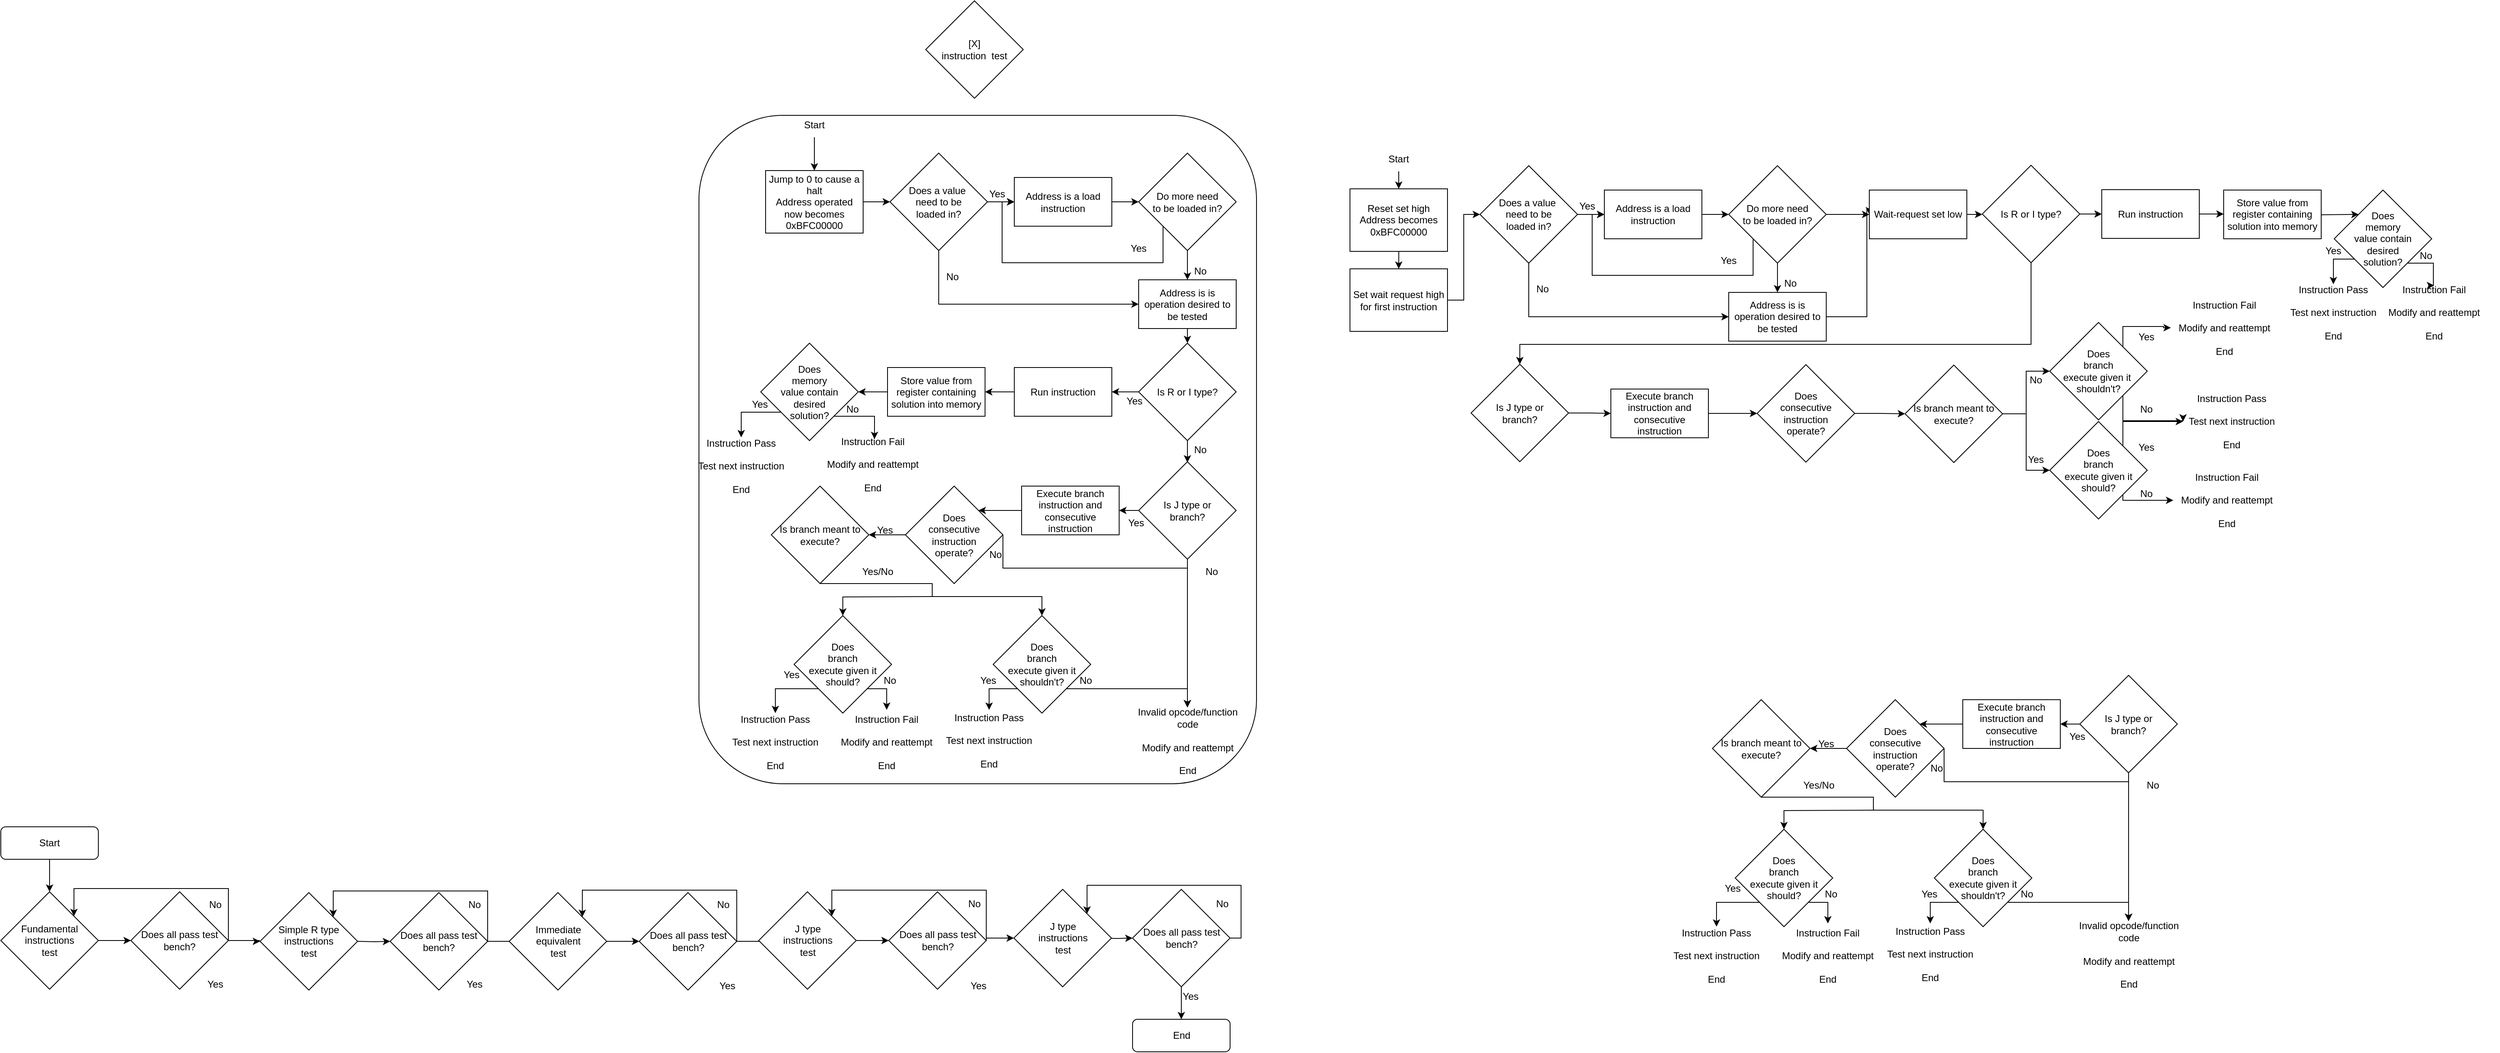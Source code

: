 <mxfile version="15.9.6" type="device"><diagram id="kOr-rTaWabjyM78KSqsG" name="Page-1"><mxGraphModel dx="2956" dy="1360" grid="0" gridSize="10" guides="1" tooltips="1" connect="1" arrows="1" fold="1" page="0" pageScale="1" pageWidth="827" pageHeight="1169" math="0" shadow="0"><root><mxCell id="0"/><mxCell id="1" parent="0"/><mxCell id="dvGbIvnByZWig1gwzHIh-13" style="edgeStyle=orthogonalEdgeStyle;rounded=0;orthogonalLoop=1;jettySize=auto;html=1;exitX=0.5;exitY=1;exitDx=0;exitDy=0;entryX=0.5;entryY=0;entryDx=0;entryDy=0;" parent="1" source="dvGbIvnByZWig1gwzHIh-1" target="dvGbIvnByZWig1gwzHIh-2" edge="1"><mxGeometry relative="1" as="geometry"/></mxCell><mxCell id="dvGbIvnByZWig1gwzHIh-1" value="Start" style="rounded=1;whiteSpace=wrap;html=1;" parent="1" vertex="1"><mxGeometry x="-403" y="1026" width="120" height="40" as="geometry"/></mxCell><mxCell id="dvGbIvnByZWig1gwzHIh-24" style="edgeStyle=orthogonalEdgeStyle;rounded=0;orthogonalLoop=1;jettySize=auto;html=1;exitX=1;exitY=0.5;exitDx=0;exitDy=0;entryX=0;entryY=0.5;entryDx=0;entryDy=0;" parent="1" source="dvGbIvnByZWig1gwzHIh-2" target="dvGbIvnByZWig1gwzHIh-23" edge="1"><mxGeometry relative="1" as="geometry"/></mxCell><mxCell id="dvGbIvnByZWig1gwzHIh-2" value="Fundamental instructions&lt;br&gt;test" style="rhombus;whiteSpace=wrap;html=1;" parent="1" vertex="1"><mxGeometry x="-403" y="1106" width="120" height="120" as="geometry"/></mxCell><mxCell id="dvGbIvnByZWig1gwzHIh-4" value="Simple R type instructions&lt;br&gt;test" style="rhombus;whiteSpace=wrap;html=1;" parent="1" vertex="1"><mxGeometry x="-84" y="1107" width="120" height="120" as="geometry"/></mxCell><mxCell id="dvGbIvnByZWig1gwzHIh-15" value="End" style="rounded=1;whiteSpace=wrap;html=1;" parent="1" vertex="1"><mxGeometry x="989.5" y="1263" width="120" height="40" as="geometry"/></mxCell><mxCell id="dvGbIvnByZWig1gwzHIh-17" style="edgeStyle=orthogonalEdgeStyle;rounded=0;orthogonalLoop=1;jettySize=auto;html=1;exitX=1;exitY=0.5;exitDx=0;exitDy=0;entryX=0;entryY=0.5;entryDx=0;entryDy=0;" parent="1" target="dvGbIvnByZWig1gwzHIh-19" edge="1"><mxGeometry relative="1" as="geometry"><mxPoint x="36" y="1167" as="sourcePoint"/></mxGeometry></mxCell><mxCell id="dvGbIvnByZWig1gwzHIh-18" style="edgeStyle=orthogonalEdgeStyle;rounded=0;orthogonalLoop=1;jettySize=auto;html=1;exitX=1;exitY=0.5;exitDx=0;exitDy=0;entryX=0;entryY=0.5;entryDx=0;entryDy=0;" parent="1" source="dvGbIvnByZWig1gwzHIh-19" target="dvGbIvnByZWig1gwzHIh-21" edge="1"><mxGeometry relative="1" as="geometry"><Array as="points"><mxPoint x="229" y="1167"/><mxPoint x="229" y="1167"/></Array></mxGeometry></mxCell><mxCell id="dvGbIvnByZWig1gwzHIh-37" style="edgeStyle=orthogonalEdgeStyle;rounded=0;orthogonalLoop=1;jettySize=auto;html=1;exitX=1;exitY=0.5;exitDx=0;exitDy=0;entryX=1;entryY=0;entryDx=0;entryDy=0;" parent="1" source="dvGbIvnByZWig1gwzHIh-19" target="dvGbIvnByZWig1gwzHIh-4" edge="1"><mxGeometry relative="1" as="geometry"><Array as="points"><mxPoint x="196" y="1105"/><mxPoint x="6" y="1105"/></Array></mxGeometry></mxCell><mxCell id="dvGbIvnByZWig1gwzHIh-19" value="Does all pass test bench?" style="rhombus;whiteSpace=wrap;html=1;" parent="1" vertex="1"><mxGeometry x="76" y="1107" width="120" height="120" as="geometry"/></mxCell><mxCell id="dvGbIvnByZWig1gwzHIh-20" style="edgeStyle=orthogonalEdgeStyle;rounded=0;orthogonalLoop=1;jettySize=auto;html=1;exitX=1;exitY=0.5;exitDx=0;exitDy=0;entryX=0;entryY=0.5;entryDx=0;entryDy=0;" parent="1" source="dvGbIvnByZWig1gwzHIh-21" target="dvGbIvnByZWig1gwzHIh-22" edge="1"><mxGeometry relative="1" as="geometry"/></mxCell><mxCell id="dvGbIvnByZWig1gwzHIh-21" value="Immediate&lt;br&gt;equivalent&lt;br&gt;test" style="rhombus;whiteSpace=wrap;html=1;" parent="1" vertex="1"><mxGeometry x="222.5" y="1107" width="120" height="120" as="geometry"/></mxCell><mxCell id="dvGbIvnByZWig1gwzHIh-39" style="edgeStyle=orthogonalEdgeStyle;rounded=0;orthogonalLoop=1;jettySize=auto;html=1;exitX=1;exitY=0.5;exitDx=0;exitDy=0;entryX=1;entryY=0;entryDx=0;entryDy=0;" parent="1" source="dvGbIvnByZWig1gwzHIh-22" target="dvGbIvnByZWig1gwzHIh-21" edge="1"><mxGeometry relative="1" as="geometry"><Array as="points"><mxPoint x="503" y="1104"/><mxPoint x="313" y="1104"/></Array></mxGeometry></mxCell><mxCell id="dvGbIvnByZWig1gwzHIh-42" style="edgeStyle=orthogonalEdgeStyle;rounded=0;orthogonalLoop=1;jettySize=auto;html=1;exitX=1;exitY=0.5;exitDx=0;exitDy=0;entryX=0;entryY=0.5;entryDx=0;entryDy=0;" parent="1" source="dvGbIvnByZWig1gwzHIh-22" target="dvGbIvnByZWig1gwzHIh-27" edge="1"><mxGeometry relative="1" as="geometry"><Array as="points"><mxPoint x="609.5" y="1167"/></Array></mxGeometry></mxCell><mxCell id="dvGbIvnByZWig1gwzHIh-22" value="Does all pass test bench?" style="rhombus;whiteSpace=wrap;html=1;" parent="1" vertex="1"><mxGeometry x="382.5" y="1107" width="120" height="120" as="geometry"/></mxCell><mxCell id="dvGbIvnByZWig1gwzHIh-35" style="edgeStyle=orthogonalEdgeStyle;rounded=0;orthogonalLoop=1;jettySize=auto;html=1;exitX=1;exitY=0.5;exitDx=0;exitDy=0;entryX=1;entryY=0;entryDx=0;entryDy=0;" parent="1" source="dvGbIvnByZWig1gwzHIh-23" target="dvGbIvnByZWig1gwzHIh-2" edge="1"><mxGeometry relative="1" as="geometry"><Array as="points"><mxPoint x="-123" y="1102"/><mxPoint x="-313" y="1102"/></Array></mxGeometry></mxCell><mxCell id="dvGbIvnByZWig1gwzHIh-36" style="edgeStyle=orthogonalEdgeStyle;rounded=0;orthogonalLoop=1;jettySize=auto;html=1;exitX=1;exitY=0.5;exitDx=0;exitDy=0;entryX=0;entryY=0.5;entryDx=0;entryDy=0;" parent="1" source="dvGbIvnByZWig1gwzHIh-23" target="dvGbIvnByZWig1gwzHIh-4" edge="1"><mxGeometry relative="1" as="geometry"><Array as="points"><mxPoint x="-85" y="1166"/></Array></mxGeometry></mxCell><mxCell id="dvGbIvnByZWig1gwzHIh-23" value="Does all pass test bench?" style="rhombus;whiteSpace=wrap;html=1;" parent="1" vertex="1"><mxGeometry x="-243" y="1106" width="120" height="120" as="geometry"/></mxCell><mxCell id="dvGbIvnByZWig1gwzHIh-31" style="edgeStyle=orthogonalEdgeStyle;rounded=0;orthogonalLoop=1;jettySize=auto;html=1;exitX=1;exitY=0.5;exitDx=0;exitDy=0;entryX=0;entryY=0.5;entryDx=0;entryDy=0;" parent="1" source="dvGbIvnByZWig1gwzHIh-27" target="dvGbIvnByZWig1gwzHIh-29" edge="1"><mxGeometry relative="1" as="geometry"/></mxCell><mxCell id="dvGbIvnByZWig1gwzHIh-27" value="J type &lt;br&gt;instructions&lt;br&gt;test" style="rhombus;whiteSpace=wrap;html=1;" parent="1" vertex="1"><mxGeometry x="529.5" y="1106" width="120" height="120" as="geometry"/></mxCell><mxCell id="dvGbIvnByZWig1gwzHIh-32" style="edgeStyle=orthogonalEdgeStyle;rounded=0;orthogonalLoop=1;jettySize=auto;html=1;exitX=1;exitY=0.5;exitDx=0;exitDy=0;entryX=0;entryY=0.5;entryDx=0;entryDy=0;" parent="1" target="dvGbIvnByZWig1gwzHIh-30" edge="1"><mxGeometry relative="1" as="geometry"><mxPoint x="949.5" y="1163" as="sourcePoint"/></mxGeometry></mxCell><mxCell id="dvGbIvnByZWig1gwzHIh-28" value="J type &lt;br&gt;instructions&lt;br&gt;test" style="rhombus;whiteSpace=wrap;html=1;" parent="1" vertex="1"><mxGeometry x="843.5" y="1103" width="120" height="120" as="geometry"/></mxCell><mxCell id="dvGbIvnByZWig1gwzHIh-40" style="edgeStyle=orthogonalEdgeStyle;rounded=0;orthogonalLoop=1;jettySize=auto;html=1;exitX=1;exitY=0.5;exitDx=0;exitDy=0;entryX=1;entryY=0;entryDx=0;entryDy=0;" parent="1" source="dvGbIvnByZWig1gwzHIh-29" target="dvGbIvnByZWig1gwzHIh-27" edge="1"><mxGeometry relative="1" as="geometry"><Array as="points"><mxPoint x="809" y="1104"/><mxPoint x="619" y="1104"/></Array></mxGeometry></mxCell><mxCell id="dvGbIvnByZWig1gwzHIh-41" style="edgeStyle=orthogonalEdgeStyle;rounded=0;orthogonalLoop=1;jettySize=auto;html=1;exitX=1;exitY=0.5;exitDx=0;exitDy=0;entryX=0;entryY=0.5;entryDx=0;entryDy=0;" parent="1" source="dvGbIvnByZWig1gwzHIh-29" target="dvGbIvnByZWig1gwzHIh-28" edge="1"><mxGeometry relative="1" as="geometry"><Array as="points"><mxPoint x="809.5" y="1163"/></Array></mxGeometry></mxCell><mxCell id="dvGbIvnByZWig1gwzHIh-29" value="Does all pass test bench?" style="rhombus;whiteSpace=wrap;html=1;" parent="1" vertex="1"><mxGeometry x="689.5" y="1106" width="120" height="120" as="geometry"/></mxCell><mxCell id="dvGbIvnByZWig1gwzHIh-43" style="edgeStyle=orthogonalEdgeStyle;rounded=0;orthogonalLoop=1;jettySize=auto;html=1;exitX=0.5;exitY=1;exitDx=0;exitDy=0;entryX=0.5;entryY=0;entryDx=0;entryDy=0;" parent="1" source="dvGbIvnByZWig1gwzHIh-30" target="dvGbIvnByZWig1gwzHIh-15" edge="1"><mxGeometry relative="1" as="geometry"/></mxCell><mxCell id="dvGbIvnByZWig1gwzHIh-44" style="edgeStyle=orthogonalEdgeStyle;rounded=0;orthogonalLoop=1;jettySize=auto;html=1;exitX=1;exitY=0.5;exitDx=0;exitDy=0;entryX=1;entryY=0;entryDx=0;entryDy=0;" parent="1" source="dvGbIvnByZWig1gwzHIh-30" target="dvGbIvnByZWig1gwzHIh-28" edge="1"><mxGeometry relative="1" as="geometry"><Array as="points"><mxPoint x="1123" y="1163"/><mxPoint x="1123" y="1098"/><mxPoint x="933" y="1098"/></Array></mxGeometry></mxCell><mxCell id="dvGbIvnByZWig1gwzHIh-30" value="Does all pass test bench?" style="rhombus;whiteSpace=wrap;html=1;" parent="1" vertex="1"><mxGeometry x="989.5" y="1103" width="120" height="120" as="geometry"/></mxCell><mxCell id="pRKVX0xKhQScSEm0LFNY-3" value="Yes" style="text;html=1;strokeColor=none;fillColor=none;align=center;verticalAlign=middle;whiteSpace=wrap;rounded=0;" parent="1" vertex="1"><mxGeometry x="-169" y="1205" width="60" height="30" as="geometry"/></mxCell><mxCell id="pRKVX0xKhQScSEm0LFNY-4" value="Yes" style="text;html=1;strokeColor=none;fillColor=none;align=center;verticalAlign=middle;whiteSpace=wrap;rounded=0;" parent="1" vertex="1"><mxGeometry x="150" y="1205" width="60" height="30" as="geometry"/></mxCell><mxCell id="pRKVX0xKhQScSEm0LFNY-5" value="Yes" style="text;html=1;strokeColor=none;fillColor=none;align=center;verticalAlign=middle;whiteSpace=wrap;rounded=0;" parent="1" vertex="1"><mxGeometry x="460.5" y="1207" width="60" height="30" as="geometry"/></mxCell><mxCell id="pRKVX0xKhQScSEm0LFNY-6" value="Yes" style="text;html=1;strokeColor=none;fillColor=none;align=center;verticalAlign=middle;whiteSpace=wrap;rounded=0;" parent="1" vertex="1"><mxGeometry x="769.5" y="1207" width="60" height="30" as="geometry"/></mxCell><mxCell id="pRKVX0xKhQScSEm0LFNY-7" value="Yes" style="text;html=1;strokeColor=none;fillColor=none;align=center;verticalAlign=middle;whiteSpace=wrap;rounded=0;" parent="1" vertex="1"><mxGeometry x="1030.5" y="1220" width="60" height="30" as="geometry"/></mxCell><mxCell id="pRKVX0xKhQScSEm0LFNY-8" value="No" style="text;html=1;strokeColor=none;fillColor=none;align=center;verticalAlign=middle;whiteSpace=wrap;rounded=0;" parent="1" vertex="1"><mxGeometry x="-169" y="1107" width="60" height="30" as="geometry"/></mxCell><mxCell id="pRKVX0xKhQScSEm0LFNY-9" value="No" style="text;html=1;strokeColor=none;fillColor=none;align=center;verticalAlign=middle;whiteSpace=wrap;rounded=0;" parent="1" vertex="1"><mxGeometry x="150" y="1107" width="60" height="30" as="geometry"/></mxCell><mxCell id="pRKVX0xKhQScSEm0LFNY-10" value="No" style="text;html=1;strokeColor=none;fillColor=none;align=center;verticalAlign=middle;whiteSpace=wrap;rounded=0;" parent="1" vertex="1"><mxGeometry x="1070" y="1106" width="60" height="30" as="geometry"/></mxCell><mxCell id="pRKVX0xKhQScSEm0LFNY-11" value="No" style="text;html=1;strokeColor=none;fillColor=none;align=center;verticalAlign=middle;whiteSpace=wrap;rounded=0;" parent="1" vertex="1"><mxGeometry x="765" y="1106" width="60" height="30" as="geometry"/></mxCell><mxCell id="pRKVX0xKhQScSEm0LFNY-12" value="No" style="text;html=1;strokeColor=none;fillColor=none;align=center;verticalAlign=middle;whiteSpace=wrap;rounded=0;" parent="1" vertex="1"><mxGeometry x="456" y="1107" width="60" height="30" as="geometry"/></mxCell><mxCell id="pRKVX0xKhQScSEm0LFNY-14" value="[X]&lt;br&gt;instruction&amp;nbsp;&amp;nbsp;test" style="rhombus;whiteSpace=wrap;html=1;" parent="1" vertex="1"><mxGeometry x="735" y="9" width="120" height="120" as="geometry"/></mxCell><mxCell id="pRKVX0xKhQScSEm0LFNY-15" value="" style="rounded=1;whiteSpace=wrap;html=1;" parent="1" vertex="1"><mxGeometry x="456" y="150" width="686" height="823" as="geometry"/></mxCell><mxCell id="pRKVX0xKhQScSEm0LFNY-29" style="edgeStyle=orthogonalEdgeStyle;rounded=0;orthogonalLoop=1;jettySize=auto;html=1;exitX=0.5;exitY=1;exitDx=0;exitDy=0;entryX=0.5;entryY=0;entryDx=0;entryDy=0;" parent="1" source="pRKVX0xKhQScSEm0LFNY-17" target="pRKVX0xKhQScSEm0LFNY-23" edge="1"><mxGeometry relative="1" as="geometry"/></mxCell><mxCell id="pRKVX0xKhQScSEm0LFNY-35" style="edgeStyle=orthogonalEdgeStyle;rounded=0;orthogonalLoop=1;jettySize=auto;html=1;exitX=0;exitY=1;exitDx=0;exitDy=0;entryX=0;entryY=0.5;entryDx=0;entryDy=0;" parent="1" source="pRKVX0xKhQScSEm0LFNY-17" target="pRKVX0xKhQScSEm0LFNY-19" edge="1"><mxGeometry relative="1" as="geometry"><Array as="points"><mxPoint x="1027" y="331.5"/><mxPoint x="829" y="331.5"/><mxPoint x="829" y="256.5"/></Array></mxGeometry></mxCell><mxCell id="pRKVX0xKhQScSEm0LFNY-17" value="Do more need &lt;br&gt;to be loaded in?" style="rhombus;whiteSpace=wrap;html=1;" parent="1" vertex="1"><mxGeometry x="997" y="196.5" width="120" height="120" as="geometry"/></mxCell><mxCell id="pRKVX0xKhQScSEm0LFNY-31" style="edgeStyle=orthogonalEdgeStyle;rounded=0;orthogonalLoop=1;jettySize=auto;html=1;entryX=0;entryY=0.5;entryDx=0;entryDy=0;" parent="1" source="pRKVX0xKhQScSEm0LFNY-18" target="pRKVX0xKhQScSEm0LFNY-19" edge="1"><mxGeometry relative="1" as="geometry"/></mxCell><mxCell id="pRKVX0xKhQScSEm0LFNY-34" style="edgeStyle=orthogonalEdgeStyle;rounded=0;orthogonalLoop=1;jettySize=auto;html=1;exitX=0.5;exitY=1;exitDx=0;exitDy=0;entryX=0;entryY=0.5;entryDx=0;entryDy=0;" parent="1" source="pRKVX0xKhQScSEm0LFNY-18" target="pRKVX0xKhQScSEm0LFNY-23" edge="1"><mxGeometry relative="1" as="geometry"/></mxCell><mxCell id="pRKVX0xKhQScSEm0LFNY-18" value="Does a value&amp;nbsp;&lt;br&gt;need to be &lt;br&gt;loaded in?" style="rhombus;whiteSpace=wrap;html=1;" parent="1" vertex="1"><mxGeometry x="691" y="196.5" width="120" height="120" as="geometry"/></mxCell><mxCell id="pRKVX0xKhQScSEm0LFNY-32" style="edgeStyle=orthogonalEdgeStyle;rounded=0;orthogonalLoop=1;jettySize=auto;html=1;exitX=1;exitY=0.5;exitDx=0;exitDy=0;entryX=0;entryY=0.5;entryDx=0;entryDy=0;" parent="1" source="pRKVX0xKhQScSEm0LFNY-19" target="pRKVX0xKhQScSEm0LFNY-17" edge="1"><mxGeometry relative="1" as="geometry"/></mxCell><mxCell id="pRKVX0xKhQScSEm0LFNY-19" value="Address is a load instruction" style="rounded=0;whiteSpace=wrap;html=1;" parent="1" vertex="1"><mxGeometry x="844" y="226.5" width="120" height="60" as="geometry"/></mxCell><mxCell id="pRKVX0xKhQScSEm0LFNY-26" style="edgeStyle=orthogonalEdgeStyle;rounded=0;orthogonalLoop=1;jettySize=auto;html=1;entryX=0.5;entryY=0;entryDx=0;entryDy=0;" parent="1" source="pRKVX0xKhQScSEm0LFNY-22" edge="1"><mxGeometry relative="1" as="geometry"><mxPoint x="1057" y="577.5" as="targetPoint"/></mxGeometry></mxCell><mxCell id="pRKVX0xKhQScSEm0LFNY-67" style="edgeStyle=orthogonalEdgeStyle;rounded=0;orthogonalLoop=1;jettySize=auto;html=1;exitX=0;exitY=0.5;exitDx=0;exitDy=0;entryX=1;entryY=0.5;entryDx=0;entryDy=0;" parent="1" source="pRKVX0xKhQScSEm0LFNY-22" target="pRKVX0xKhQScSEm0LFNY-66" edge="1"><mxGeometry relative="1" as="geometry"/></mxCell><mxCell id="pRKVX0xKhQScSEm0LFNY-22" value="Is R or I type?" style="rhombus;whiteSpace=wrap;html=1;" parent="1" vertex="1"><mxGeometry x="997" y="430.5" width="120" height="120" as="geometry"/></mxCell><mxCell id="pRKVX0xKhQScSEm0LFNY-28" style="edgeStyle=orthogonalEdgeStyle;rounded=0;orthogonalLoop=1;jettySize=auto;html=1;exitX=0.5;exitY=1;exitDx=0;exitDy=0;entryX=0.5;entryY=0;entryDx=0;entryDy=0;" parent="1" source="pRKVX0xKhQScSEm0LFNY-23" target="pRKVX0xKhQScSEm0LFNY-22" edge="1"><mxGeometry relative="1" as="geometry"/></mxCell><mxCell id="pRKVX0xKhQScSEm0LFNY-23" value="Address is is operation desired to be tested" style="rounded=0;whiteSpace=wrap;html=1;" parent="1" vertex="1"><mxGeometry x="997" y="352.5" width="120" height="60" as="geometry"/></mxCell><mxCell id="pRKVX0xKhQScSEm0LFNY-40" style="edgeStyle=orthogonalEdgeStyle;rounded=0;orthogonalLoop=1;jettySize=auto;html=1;entryX=0.5;entryY=0;entryDx=0;entryDy=0;" parent="1" source="pRKVX0xKhQScSEm0LFNY-25" target="pRKVX0xKhQScSEm0LFNY-39" edge="1"><mxGeometry relative="1" as="geometry"/></mxCell><mxCell id="pRKVX0xKhQScSEm0LFNY-49" style="edgeStyle=orthogonalEdgeStyle;rounded=0;orthogonalLoop=1;jettySize=auto;html=1;exitX=0;exitY=0.5;exitDx=0;exitDy=0;entryX=1;entryY=0.5;entryDx=0;entryDy=0;" parent="1" source="pRKVX0xKhQScSEm0LFNY-25" target="pRKVX0xKhQScSEm0LFNY-46" edge="1"><mxGeometry relative="1" as="geometry"/></mxCell><mxCell id="pRKVX0xKhQScSEm0LFNY-25" value="Is J type or &lt;br&gt;branch?" style="rhombus;whiteSpace=wrap;html=1;" parent="1" vertex="1"><mxGeometry x="997" y="576.5" width="120" height="120" as="geometry"/></mxCell><mxCell id="pRKVX0xKhQScSEm0LFNY-52" style="edgeStyle=orthogonalEdgeStyle;rounded=0;orthogonalLoop=1;jettySize=auto;html=1;entryX=0.5;entryY=0;entryDx=0;entryDy=0;" parent="1" target="pRKVX0xKhQScSEm0LFNY-48" edge="1"><mxGeometry relative="1" as="geometry"><mxPoint x="743" y="742.5" as="sourcePoint"/></mxGeometry></mxCell><mxCell id="pRKVX0xKhQScSEm0LFNY-56" style="edgeStyle=orthogonalEdgeStyle;rounded=0;orthogonalLoop=1;jettySize=auto;html=1;exitX=0.5;exitY=1;exitDx=0;exitDy=0;" parent="1" source="pRKVX0xKhQScSEm0LFNY-37" target="pRKVX0xKhQScSEm0LFNY-55" edge="1"><mxGeometry relative="1" as="geometry"><mxPoint x="743.0" y="726" as="sourcePoint"/><Array as="points"><mxPoint x="743" y="726.5"/><mxPoint x="743" y="742.5"/><mxPoint x="878" y="742.5"/></Array></mxGeometry></mxCell><mxCell id="pRKVX0xKhQScSEm0LFNY-37" value="Is branch meant to execute?" style="rhombus;whiteSpace=wrap;html=1;" parent="1" vertex="1"><mxGeometry x="545" y="606.5" width="120" height="120" as="geometry"/></mxCell><mxCell id="pRKVX0xKhQScSEm0LFNY-39" value="Invalid opcode/function code&lt;br&gt;&lt;br&gt;Modify and reattempt&lt;br&gt;&lt;br&gt;End" style="text;html=1;strokeColor=none;fillColor=none;align=center;verticalAlign=middle;whiteSpace=wrap;rounded=0;" parent="1" vertex="1"><mxGeometry x="990.5" y="879" width="133" height="83" as="geometry"/></mxCell><mxCell id="pRKVX0xKhQScSEm0LFNY-43" style="edgeStyle=orthogonalEdgeStyle;rounded=0;orthogonalLoop=1;jettySize=auto;html=1;entryX=0.5;entryY=0;entryDx=0;entryDy=0;" parent="1" source="pRKVX0xKhQScSEm0LFNY-41" edge="1"><mxGeometry relative="1" as="geometry"><mxPoint x="598" y="218" as="targetPoint"/></mxGeometry></mxCell><mxCell id="pRKVX0xKhQScSEm0LFNY-41" value="Start" style="text;html=1;strokeColor=none;fillColor=none;align=center;verticalAlign=middle;whiteSpace=wrap;rounded=0;" parent="1" vertex="1"><mxGeometry x="568" y="147" width="60" height="30" as="geometry"/></mxCell><mxCell id="pRKVX0xKhQScSEm0LFNY-114" style="edgeStyle=orthogonalEdgeStyle;rounded=0;orthogonalLoop=1;jettySize=auto;html=1;exitX=1;exitY=0.5;exitDx=0;exitDy=0;entryX=0;entryY=0.5;entryDx=0;entryDy=0;" parent="1" source="pRKVX0xKhQScSEm0LFNY-44" target="pRKVX0xKhQScSEm0LFNY-18" edge="1"><mxGeometry relative="1" as="geometry"/></mxCell><mxCell id="pRKVX0xKhQScSEm0LFNY-44" value="Jump to 0 to cause a halt&lt;br&gt;Address operated now becomes 0xBFC00000" style="rounded=0;whiteSpace=wrap;html=1;" parent="1" vertex="1"><mxGeometry x="538" y="218" width="120" height="77" as="geometry"/></mxCell><mxCell id="4xdqERTgVr6JgLdc91t2-1" style="edgeStyle=orthogonalEdgeStyle;rounded=0;orthogonalLoop=1;jettySize=auto;html=1;exitX=0;exitY=0.5;exitDx=0;exitDy=0;entryX=1;entryY=0;entryDx=0;entryDy=0;" edge="1" parent="1" source="pRKVX0xKhQScSEm0LFNY-46" target="pRKVX0xKhQScSEm0LFNY-47"><mxGeometry relative="1" as="geometry"/></mxCell><mxCell id="pRKVX0xKhQScSEm0LFNY-46" value="Execute branch instruction and consecutive instruction" style="rounded=0;whiteSpace=wrap;html=1;" parent="1" vertex="1"><mxGeometry x="853" y="606.5" width="120" height="60" as="geometry"/></mxCell><mxCell id="pRKVX0xKhQScSEm0LFNY-51" style="edgeStyle=orthogonalEdgeStyle;rounded=0;orthogonalLoop=1;jettySize=auto;html=1;exitX=0;exitY=0.5;exitDx=0;exitDy=0;entryX=1;entryY=0.5;entryDx=0;entryDy=0;" parent="1" source="pRKVX0xKhQScSEm0LFNY-47" target="pRKVX0xKhQScSEm0LFNY-37" edge="1"><mxGeometry relative="1" as="geometry"/></mxCell><mxCell id="4xdqERTgVr6JgLdc91t2-3" style="edgeStyle=orthogonalEdgeStyle;rounded=0;orthogonalLoop=1;jettySize=auto;html=1;exitX=1;exitY=0.5;exitDx=0;exitDy=0;entryX=0.5;entryY=0;entryDx=0;entryDy=0;" edge="1" parent="1" source="pRKVX0xKhQScSEm0LFNY-47" target="pRKVX0xKhQScSEm0LFNY-39"><mxGeometry relative="1" as="geometry"><Array as="points"><mxPoint x="830" y="707.5"/><mxPoint x="1057" y="707.5"/></Array></mxGeometry></mxCell><mxCell id="pRKVX0xKhQScSEm0LFNY-47" value="Does &lt;br&gt;consecutive instruction &lt;br&gt;operate?" style="rhombus;whiteSpace=wrap;html=1;" parent="1" vertex="1"><mxGeometry x="710" y="606.5" width="120" height="120" as="geometry"/></mxCell><mxCell id="pRKVX0xKhQScSEm0LFNY-60" style="edgeStyle=orthogonalEdgeStyle;rounded=0;orthogonalLoop=1;jettySize=auto;html=1;exitX=1;exitY=1;exitDx=0;exitDy=0;entryX=0.5;entryY=0;entryDx=0;entryDy=0;" parent="1" source="pRKVX0xKhQScSEm0LFNY-48" target="pRKVX0xKhQScSEm0LFNY-105" edge="1"><mxGeometry relative="1" as="geometry"><mxPoint x="712.143" y="883.571" as="targetPoint"/></mxGeometry></mxCell><mxCell id="pRKVX0xKhQScSEm0LFNY-82" style="edgeStyle=orthogonalEdgeStyle;rounded=0;orthogonalLoop=1;jettySize=auto;html=1;exitX=0;exitY=1;exitDx=0;exitDy=0;entryX=0.5;entryY=0;entryDx=0;entryDy=0;" parent="1" source="pRKVX0xKhQScSEm0LFNY-48" target="pRKVX0xKhQScSEm0LFNY-81" edge="1"><mxGeometry relative="1" as="geometry"><Array as="points"><mxPoint x="550" y="856"/></Array></mxGeometry></mxCell><mxCell id="pRKVX0xKhQScSEm0LFNY-48" value="Does&lt;br&gt;&amp;nbsp;branch&amp;nbsp;&lt;br&gt;execute given it should?" style="rhombus;whiteSpace=wrap;html=1;" parent="1" vertex="1"><mxGeometry x="573" y="766" width="120" height="120" as="geometry"/></mxCell><mxCell id="pRKVX0xKhQScSEm0LFNY-53" value="Yes/No" style="text;html=1;strokeColor=none;fillColor=none;align=center;verticalAlign=middle;whiteSpace=wrap;rounded=0;" parent="1" vertex="1"><mxGeometry x="646" y="696.5" width="60" height="30" as="geometry"/></mxCell><mxCell id="pRKVX0xKhQScSEm0LFNY-90" style="edgeStyle=orthogonalEdgeStyle;rounded=0;orthogonalLoop=1;jettySize=auto;html=1;exitX=1;exitY=1;exitDx=0;exitDy=0;entryX=0.5;entryY=0;entryDx=0;entryDy=0;" parent="1" source="pRKVX0xKhQScSEm0LFNY-55" target="pRKVX0xKhQScSEm0LFNY-39" edge="1"><mxGeometry relative="1" as="geometry"><mxPoint x="830.5" y="886.5" as="targetPoint"/><Array as="points"><mxPoint x="1057" y="856.5"/></Array></mxGeometry></mxCell><mxCell id="pRKVX0xKhQScSEm0LFNY-55" value="Does&lt;br&gt;&amp;nbsp;branch&amp;nbsp;&lt;br&gt;execute given it &lt;br&gt;shouldn't?" style="rhombus;whiteSpace=wrap;html=1;" parent="1" vertex="1"><mxGeometry x="818" y="766" width="120" height="120" as="geometry"/></mxCell><mxCell id="pRKVX0xKhQScSEm0LFNY-59" style="edgeStyle=orthogonalEdgeStyle;rounded=0;orthogonalLoop=1;jettySize=auto;html=1;exitX=0;exitY=1;exitDx=0;exitDy=0;entryX=0.5;entryY=0;entryDx=0;entryDy=0;" parent="1" source="pRKVX0xKhQScSEm0LFNY-55" target="pRKVX0xKhQScSEm0LFNY-102" edge="1"><mxGeometry relative="1" as="geometry"><mxPoint x="832" y="865" as="sourcePoint"/><mxPoint x="792" y="881" as="targetPoint"/><Array as="points"><mxPoint x="813" y="856"/></Array></mxGeometry></mxCell><mxCell id="pRKVX0xKhQScSEm0LFNY-97" style="edgeStyle=orthogonalEdgeStyle;rounded=0;orthogonalLoop=1;jettySize=auto;html=1;exitX=0;exitY=0.5;exitDx=0;exitDy=0;entryX=1;entryY=0.5;entryDx=0;entryDy=0;" parent="1" source="pRKVX0xKhQScSEm0LFNY-66" target="pRKVX0xKhQScSEm0LFNY-68" edge="1"><mxGeometry relative="1" as="geometry"/></mxCell><mxCell id="pRKVX0xKhQScSEm0LFNY-66" value="Run instruction" style="rounded=0;whiteSpace=wrap;html=1;" parent="1" vertex="1"><mxGeometry x="844" y="460.5" width="120" height="60" as="geometry"/></mxCell><mxCell id="pRKVX0xKhQScSEm0LFNY-76" style="edgeStyle=orthogonalEdgeStyle;rounded=0;orthogonalLoop=1;jettySize=auto;html=1;exitX=0;exitY=0.5;exitDx=0;exitDy=0;entryX=1;entryY=0.5;entryDx=0;entryDy=0;" parent="1" source="pRKVX0xKhQScSEm0LFNY-68" target="pRKVX0xKhQScSEm0LFNY-72" edge="1"><mxGeometry relative="1" as="geometry"/></mxCell><mxCell id="pRKVX0xKhQScSEm0LFNY-68" value="Store value from register containing solution into memory" style="rounded=0;whiteSpace=wrap;html=1;" parent="1" vertex="1"><mxGeometry x="688" y="460.5" width="120" height="60" as="geometry"/></mxCell><mxCell id="pRKVX0xKhQScSEm0LFNY-71" style="edgeStyle=orthogonalEdgeStyle;rounded=0;orthogonalLoop=1;jettySize=auto;html=1;exitX=1;exitY=1;exitDx=0;exitDy=0;" parent="1" source="pRKVX0xKhQScSEm0LFNY-72" edge="1"><mxGeometry relative="1" as="geometry"><mxPoint x="671.143" y="548.071" as="targetPoint"/></mxGeometry></mxCell><mxCell id="pRKVX0xKhQScSEm0LFNY-83" style="edgeStyle=orthogonalEdgeStyle;rounded=0;orthogonalLoop=1;jettySize=auto;html=1;exitX=0;exitY=1;exitDx=0;exitDy=0;entryX=0.5;entryY=0;entryDx=0;entryDy=0;" parent="1" source="pRKVX0xKhQScSEm0LFNY-72" target="pRKVX0xKhQScSEm0LFNY-103" edge="1"><mxGeometry relative="1" as="geometry"><mxPoint x="508" y="550.5" as="targetPoint"/><Array as="points"><mxPoint x="562" y="515.5"/><mxPoint x="508" y="515.5"/></Array></mxGeometry></mxCell><mxCell id="pRKVX0xKhQScSEm0LFNY-72" value="Does &lt;br&gt;memory &lt;br&gt;value&amp;nbsp;contain &lt;br&gt;desired &lt;br&gt;solution?" style="rhombus;whiteSpace=wrap;html=1;" parent="1" vertex="1"><mxGeometry x="532" y="430.5" width="120" height="120" as="geometry"/></mxCell><mxCell id="pRKVX0xKhQScSEm0LFNY-81" value="Instruction Pass&lt;br&gt;&lt;br&gt;Test next instruction&lt;br&gt;&lt;br&gt;End" style="text;html=1;strokeColor=none;fillColor=none;align=center;verticalAlign=middle;whiteSpace=wrap;rounded=0;" parent="1" vertex="1"><mxGeometry x="490" y="886" width="120" height="72" as="geometry"/></mxCell><mxCell id="pRKVX0xKhQScSEm0LFNY-85" value="Yes" style="text;html=1;strokeColor=none;fillColor=none;align=center;verticalAlign=middle;whiteSpace=wrap;rounded=0;" parent="1" vertex="1"><mxGeometry x="967" y="298.5" width="60" height="30" as="geometry"/></mxCell><mxCell id="pRKVX0xKhQScSEm0LFNY-86" value="Yes" style="text;html=1;strokeColor=none;fillColor=none;align=center;verticalAlign=middle;whiteSpace=wrap;rounded=0;" parent="1" vertex="1"><mxGeometry x="793" y="231.5" width="60" height="30" as="geometry"/></mxCell><mxCell id="pRKVX0xKhQScSEm0LFNY-87" value="Yes" style="text;html=1;strokeColor=none;fillColor=none;align=center;verticalAlign=middle;whiteSpace=wrap;rounded=0;" parent="1" vertex="1"><mxGeometry x="962" y="486.5" width="60" height="30" as="geometry"/></mxCell><mxCell id="pRKVX0xKhQScSEm0LFNY-88" value="Yes" style="text;html=1;strokeColor=none;fillColor=none;align=center;verticalAlign=middle;whiteSpace=wrap;rounded=0;" parent="1" vertex="1"><mxGeometry x="964" y="636.5" width="60" height="30" as="geometry"/></mxCell><mxCell id="pRKVX0xKhQScSEm0LFNY-91" value="Yes" style="text;html=1;strokeColor=none;fillColor=none;align=center;verticalAlign=middle;whiteSpace=wrap;rounded=0;" parent="1" vertex="1"><mxGeometry x="655" y="645.5" width="60" height="30" as="geometry"/></mxCell><mxCell id="pRKVX0xKhQScSEm0LFNY-92" value="Yes" style="text;html=1;strokeColor=none;fillColor=none;align=center;verticalAlign=middle;whiteSpace=wrap;rounded=0;" parent="1" vertex="1"><mxGeometry x="540" y="824" width="60" height="30" as="geometry"/></mxCell><mxCell id="pRKVX0xKhQScSEm0LFNY-93" value="Yes" style="text;html=1;strokeColor=none;fillColor=none;align=center;verticalAlign=middle;whiteSpace=wrap;rounded=0;" parent="1" vertex="1"><mxGeometry x="782" y="831" width="60" height="30" as="geometry"/></mxCell><mxCell id="pRKVX0xKhQScSEm0LFNY-95" value="No" style="text;html=1;strokeColor=none;fillColor=none;align=center;verticalAlign=middle;whiteSpace=wrap;rounded=0;" parent="1" vertex="1"><mxGeometry x="902" y="831" width="60" height="30" as="geometry"/></mxCell><mxCell id="pRKVX0xKhQScSEm0LFNY-96" value="No" style="text;html=1;strokeColor=none;fillColor=none;align=center;verticalAlign=middle;whiteSpace=wrap;rounded=0;" parent="1" vertex="1"><mxGeometry x="661" y="831" width="60" height="30" as="geometry"/></mxCell><mxCell id="pRKVX0xKhQScSEm0LFNY-102" value="Instruction Pass&lt;br&gt;&lt;br&gt;Test next instruction&lt;br&gt;&lt;br&gt;End" style="text;html=1;strokeColor=none;fillColor=none;align=center;verticalAlign=middle;whiteSpace=wrap;rounded=0;" parent="1" vertex="1"><mxGeometry x="753" y="882" width="120" height="76" as="geometry"/></mxCell><mxCell id="pRKVX0xKhQScSEm0LFNY-103" value="Instruction Pass&lt;br&gt;&lt;br&gt;Test next instruction&lt;br&gt;&lt;br&gt;End" style="text;html=1;strokeColor=none;fillColor=none;align=center;verticalAlign=middle;whiteSpace=wrap;rounded=0;" parent="1" vertex="1"><mxGeometry x="448" y="546.5" width="120" height="70" as="geometry"/></mxCell><mxCell id="pRKVX0xKhQScSEm0LFNY-105" value="Instruction Fail&lt;br&gt;&lt;br&gt;Modify and reattempt&lt;br&gt;&lt;br&gt;End" style="text;html=1;strokeColor=none;fillColor=none;align=center;verticalAlign=middle;whiteSpace=wrap;rounded=0;" parent="1" vertex="1"><mxGeometry x="621" y="882" width="132" height="80" as="geometry"/></mxCell><mxCell id="pRKVX0xKhQScSEm0LFNY-106" value="Instruction Fail&lt;br&gt;&lt;br&gt;Modify and reattempt&lt;br&gt;&lt;br&gt;End" style="text;html=1;strokeColor=none;fillColor=none;align=center;verticalAlign=middle;whiteSpace=wrap;rounded=0;" parent="1" vertex="1"><mxGeometry x="590" y="546.5" width="160" height="67" as="geometry"/></mxCell><mxCell id="pRKVX0xKhQScSEm0LFNY-108" value="No" style="text;html=1;strokeColor=none;fillColor=none;align=center;verticalAlign=middle;whiteSpace=wrap;rounded=0;" parent="1" vertex="1"><mxGeometry x="791" y="675.5" width="60" height="30" as="geometry"/></mxCell><mxCell id="pRKVX0xKhQScSEm0LFNY-109" value="No" style="text;html=1;strokeColor=none;fillColor=none;align=center;verticalAlign=middle;whiteSpace=wrap;rounded=0;" parent="1" vertex="1"><mxGeometry x="1043" y="326.5" width="60" height="30" as="geometry"/></mxCell><mxCell id="pRKVX0xKhQScSEm0LFNY-110" value="No" style="text;html=1;strokeColor=none;fillColor=none;align=center;verticalAlign=middle;whiteSpace=wrap;rounded=0;" parent="1" vertex="1"><mxGeometry x="738" y="333.5" width="60" height="30" as="geometry"/></mxCell><mxCell id="pRKVX0xKhQScSEm0LFNY-111" value="No" style="text;html=1;strokeColor=none;fillColor=none;align=center;verticalAlign=middle;whiteSpace=wrap;rounded=0;" parent="1" vertex="1"><mxGeometry x="615" y="496.5" width="60" height="30" as="geometry"/></mxCell><mxCell id="pRKVX0xKhQScSEm0LFNY-112" value="Yes" style="text;html=1;strokeColor=none;fillColor=none;align=center;verticalAlign=middle;whiteSpace=wrap;rounded=0;" parent="1" vertex="1"><mxGeometry x="501" y="490.5" width="60" height="30" as="geometry"/></mxCell><mxCell id="pRKVX0xKhQScSEm0LFNY-115" value="No" style="text;html=1;strokeColor=none;fillColor=none;align=center;verticalAlign=middle;whiteSpace=wrap;rounded=0;" parent="1" vertex="1"><mxGeometry x="1043" y="546.5" width="60" height="30" as="geometry"/></mxCell><mxCell id="4xdqERTgVr6JgLdc91t2-2" value="No" style="text;html=1;strokeColor=none;fillColor=none;align=center;verticalAlign=middle;whiteSpace=wrap;rounded=0;" vertex="1" parent="1"><mxGeometry x="1057" y="696.5" width="60" height="30" as="geometry"/></mxCell><mxCell id="4xdqERTgVr6JgLdc91t2-4" style="edgeStyle=orthogonalEdgeStyle;rounded=0;orthogonalLoop=1;jettySize=auto;html=1;exitX=0.5;exitY=1;exitDx=0;exitDy=0;entryX=0.5;entryY=0;entryDx=0;entryDy=0;" edge="1" parent="1" source="4xdqERTgVr6JgLdc91t2-6" target="4xdqERTgVr6JgLdc91t2-16"><mxGeometry relative="1" as="geometry"/></mxCell><mxCell id="4xdqERTgVr6JgLdc91t2-5" style="edgeStyle=orthogonalEdgeStyle;rounded=0;orthogonalLoop=1;jettySize=auto;html=1;exitX=0;exitY=1;exitDx=0;exitDy=0;entryX=0;entryY=0.5;entryDx=0;entryDy=0;" edge="1" parent="1" source="4xdqERTgVr6JgLdc91t2-6" target="4xdqERTgVr6JgLdc91t2-11"><mxGeometry relative="1" as="geometry"><Array as="points"><mxPoint x="1753" y="347"/><mxPoint x="1555" y="347"/><mxPoint x="1555" y="272"/></Array></mxGeometry></mxCell><mxCell id="4xdqERTgVr6JgLdc91t2-102" style="edgeStyle=orthogonalEdgeStyle;rounded=0;orthogonalLoop=1;jettySize=auto;html=1;exitX=1;exitY=0.5;exitDx=0;exitDy=0;entryX=0;entryY=0.5;entryDx=0;entryDy=0;" edge="1" parent="1" source="4xdqERTgVr6JgLdc91t2-6" target="4xdqERTgVr6JgLdc91t2-139"><mxGeometry relative="1" as="geometry"><mxPoint x="1893" y="272" as="targetPoint"/></mxGeometry></mxCell><mxCell id="4xdqERTgVr6JgLdc91t2-6" value="Do more need &lt;br&gt;to be loaded in?" style="rhombus;whiteSpace=wrap;html=1;" vertex="1" parent="1"><mxGeometry x="1723" y="212" width="120" height="120" as="geometry"/></mxCell><mxCell id="4xdqERTgVr6JgLdc91t2-7" style="edgeStyle=orthogonalEdgeStyle;rounded=0;orthogonalLoop=1;jettySize=auto;html=1;entryX=0;entryY=0.5;entryDx=0;entryDy=0;" edge="1" parent="1" source="4xdqERTgVr6JgLdc91t2-9" target="4xdqERTgVr6JgLdc91t2-11"><mxGeometry relative="1" as="geometry"/></mxCell><mxCell id="4xdqERTgVr6JgLdc91t2-8" style="edgeStyle=orthogonalEdgeStyle;rounded=0;orthogonalLoop=1;jettySize=auto;html=1;exitX=0.5;exitY=1;exitDx=0;exitDy=0;entryX=0;entryY=0.5;entryDx=0;entryDy=0;" edge="1" parent="1" source="4xdqERTgVr6JgLdc91t2-9" target="4xdqERTgVr6JgLdc91t2-16"><mxGeometry relative="1" as="geometry"/></mxCell><mxCell id="4xdqERTgVr6JgLdc91t2-9" value="Does a value&amp;nbsp;&lt;br&gt;need to be &lt;br&gt;loaded in?" style="rhombus;whiteSpace=wrap;html=1;" vertex="1" parent="1"><mxGeometry x="1417" y="212" width="120" height="120" as="geometry"/></mxCell><mxCell id="4xdqERTgVr6JgLdc91t2-10" style="edgeStyle=orthogonalEdgeStyle;rounded=0;orthogonalLoop=1;jettySize=auto;html=1;exitX=1;exitY=0.5;exitDx=0;exitDy=0;entryX=0;entryY=0.5;entryDx=0;entryDy=0;" edge="1" parent="1" source="4xdqERTgVr6JgLdc91t2-11" target="4xdqERTgVr6JgLdc91t2-6"><mxGeometry relative="1" as="geometry"/></mxCell><mxCell id="4xdqERTgVr6JgLdc91t2-11" value="Address is a load instruction" style="rounded=0;whiteSpace=wrap;html=1;" vertex="1" parent="1"><mxGeometry x="1570" y="242" width="120" height="60" as="geometry"/></mxCell><mxCell id="4xdqERTgVr6JgLdc91t2-135" style="edgeStyle=orthogonalEdgeStyle;rounded=0;orthogonalLoop=1;jettySize=auto;html=1;entryX=0;entryY=0.5;entryDx=0;entryDy=0;" edge="1" parent="1" source="4xdqERTgVr6JgLdc91t2-16" target="4xdqERTgVr6JgLdc91t2-139"><mxGeometry relative="1" as="geometry"><mxPoint x="1893" y="272" as="targetPoint"/><Array as="points"><mxPoint x="1893" y="398"/><mxPoint x="1893" y="265"/></Array></mxGeometry></mxCell><mxCell id="4xdqERTgVr6JgLdc91t2-16" value="Address is is operation desired to be tested" style="rounded=0;whiteSpace=wrap;html=1;" vertex="1" parent="1"><mxGeometry x="1723" y="368" width="120" height="60" as="geometry"/></mxCell><mxCell id="4xdqERTgVr6JgLdc91t2-17" style="edgeStyle=orthogonalEdgeStyle;rounded=0;orthogonalLoop=1;jettySize=auto;html=1;entryX=0.5;entryY=0;entryDx=0;entryDy=0;" edge="1" parent="1" source="4xdqERTgVr6JgLdc91t2-19" target="4xdqERTgVr6JgLdc91t2-23"><mxGeometry relative="1" as="geometry"/></mxCell><mxCell id="4xdqERTgVr6JgLdc91t2-18" style="edgeStyle=orthogonalEdgeStyle;rounded=0;orthogonalLoop=1;jettySize=auto;html=1;exitX=0;exitY=0.5;exitDx=0;exitDy=0;entryX=1;entryY=0.5;entryDx=0;entryDy=0;" edge="1" parent="1" source="4xdqERTgVr6JgLdc91t2-19" target="4xdqERTgVr6JgLdc91t2-29"><mxGeometry relative="1" as="geometry"/></mxCell><mxCell id="4xdqERTgVr6JgLdc91t2-19" value="Is J type or &lt;br&gt;branch?" style="rhombus;whiteSpace=wrap;html=1;" vertex="1" parent="1"><mxGeometry x="2155" y="839.5" width="120" height="120" as="geometry"/></mxCell><mxCell id="4xdqERTgVr6JgLdc91t2-20" style="edgeStyle=orthogonalEdgeStyle;rounded=0;orthogonalLoop=1;jettySize=auto;html=1;entryX=0.5;entryY=0;entryDx=0;entryDy=0;" edge="1" parent="1" target="4xdqERTgVr6JgLdc91t2-35"><mxGeometry relative="1" as="geometry"><mxPoint x="1901" y="1005.5" as="sourcePoint"/></mxGeometry></mxCell><mxCell id="4xdqERTgVr6JgLdc91t2-21" style="edgeStyle=orthogonalEdgeStyle;rounded=0;orthogonalLoop=1;jettySize=auto;html=1;exitX=0.5;exitY=1;exitDx=0;exitDy=0;" edge="1" parent="1" source="4xdqERTgVr6JgLdc91t2-22" target="4xdqERTgVr6JgLdc91t2-38"><mxGeometry relative="1" as="geometry"><mxPoint x="1901.0" y="989" as="sourcePoint"/><Array as="points"><mxPoint x="1901" y="989.5"/><mxPoint x="1901" y="1005.5"/><mxPoint x="2036" y="1005.5"/></Array></mxGeometry></mxCell><mxCell id="4xdqERTgVr6JgLdc91t2-22" value="Is branch meant to execute?" style="rhombus;whiteSpace=wrap;html=1;" vertex="1" parent="1"><mxGeometry x="1703" y="869.5" width="120" height="120" as="geometry"/></mxCell><mxCell id="4xdqERTgVr6JgLdc91t2-23" value="Invalid opcode/function code&lt;br&gt;&lt;br&gt;Modify and reattempt&lt;br&gt;&lt;br&gt;End" style="text;html=1;strokeColor=none;fillColor=none;align=center;verticalAlign=middle;whiteSpace=wrap;rounded=0;" vertex="1" parent="1"><mxGeometry x="2148.5" y="1142" width="133" height="83" as="geometry"/></mxCell><mxCell id="4xdqERTgVr6JgLdc91t2-24" style="edgeStyle=orthogonalEdgeStyle;rounded=0;orthogonalLoop=1;jettySize=auto;html=1;entryX=0.5;entryY=0;entryDx=0;entryDy=0;" edge="1" parent="1"><mxGeometry relative="1" as="geometry"><mxPoint x="1317" y="339" as="targetPoint"/><mxPoint x="1317.067" y="317.5" as="sourcePoint"/></mxGeometry></mxCell><mxCell id="4xdqERTgVr6JgLdc91t2-26" style="edgeStyle=orthogonalEdgeStyle;rounded=0;orthogonalLoop=1;jettySize=auto;html=1;exitX=1;exitY=0.5;exitDx=0;exitDy=0;entryX=0;entryY=0.5;entryDx=0;entryDy=0;" edge="1" parent="1" source="4xdqERTgVr6JgLdc91t2-27" target="4xdqERTgVr6JgLdc91t2-9"><mxGeometry relative="1" as="geometry"/></mxCell><mxCell id="4xdqERTgVr6JgLdc91t2-27" value="Set wait request high for first instruction" style="rounded=0;whiteSpace=wrap;html=1;" vertex="1" parent="1"><mxGeometry x="1257" y="339" width="120" height="77" as="geometry"/></mxCell><mxCell id="4xdqERTgVr6JgLdc91t2-28" style="edgeStyle=orthogonalEdgeStyle;rounded=0;orthogonalLoop=1;jettySize=auto;html=1;exitX=0;exitY=0.5;exitDx=0;exitDy=0;entryX=1;entryY=0;entryDx=0;entryDy=0;" edge="1" parent="1" source="4xdqERTgVr6JgLdc91t2-29" target="4xdqERTgVr6JgLdc91t2-32"><mxGeometry relative="1" as="geometry"/></mxCell><mxCell id="4xdqERTgVr6JgLdc91t2-29" value="Execute branch instruction and consecutive instruction" style="rounded=0;whiteSpace=wrap;html=1;" vertex="1" parent="1"><mxGeometry x="2011" y="869.5" width="120" height="60" as="geometry"/></mxCell><mxCell id="4xdqERTgVr6JgLdc91t2-30" style="edgeStyle=orthogonalEdgeStyle;rounded=0;orthogonalLoop=1;jettySize=auto;html=1;exitX=0;exitY=0.5;exitDx=0;exitDy=0;entryX=1;entryY=0.5;entryDx=0;entryDy=0;" edge="1" parent="1" source="4xdqERTgVr6JgLdc91t2-32" target="4xdqERTgVr6JgLdc91t2-22"><mxGeometry relative="1" as="geometry"/></mxCell><mxCell id="4xdqERTgVr6JgLdc91t2-31" style="edgeStyle=orthogonalEdgeStyle;rounded=0;orthogonalLoop=1;jettySize=auto;html=1;exitX=1;exitY=0.5;exitDx=0;exitDy=0;entryX=0.5;entryY=0;entryDx=0;entryDy=0;" edge="1" parent="1" source="4xdqERTgVr6JgLdc91t2-32" target="4xdqERTgVr6JgLdc91t2-23"><mxGeometry relative="1" as="geometry"><Array as="points"><mxPoint x="1988" y="970.5"/><mxPoint x="2215" y="970.5"/></Array></mxGeometry></mxCell><mxCell id="4xdqERTgVr6JgLdc91t2-32" value="Does &lt;br&gt;consecutive instruction &lt;br&gt;operate?" style="rhombus;whiteSpace=wrap;html=1;" vertex="1" parent="1"><mxGeometry x="1868" y="869.5" width="120" height="120" as="geometry"/></mxCell><mxCell id="4xdqERTgVr6JgLdc91t2-33" style="edgeStyle=orthogonalEdgeStyle;rounded=0;orthogonalLoop=1;jettySize=auto;html=1;exitX=1;exitY=1;exitDx=0;exitDy=0;entryX=0.5;entryY=0;entryDx=0;entryDy=0;" edge="1" parent="1" source="4xdqERTgVr6JgLdc91t2-35" target="4xdqERTgVr6JgLdc91t2-59"><mxGeometry relative="1" as="geometry"><mxPoint x="1870.143" y="1146.571" as="targetPoint"/></mxGeometry></mxCell><mxCell id="4xdqERTgVr6JgLdc91t2-34" style="edgeStyle=orthogonalEdgeStyle;rounded=0;orthogonalLoop=1;jettySize=auto;html=1;exitX=0;exitY=1;exitDx=0;exitDy=0;entryX=0.5;entryY=0;entryDx=0;entryDy=0;" edge="1" parent="1" source="4xdqERTgVr6JgLdc91t2-35" target="4xdqERTgVr6JgLdc91t2-47"><mxGeometry relative="1" as="geometry"><Array as="points"><mxPoint x="1708" y="1119"/></Array></mxGeometry></mxCell><mxCell id="4xdqERTgVr6JgLdc91t2-35" value="Does&lt;br&gt;&amp;nbsp;branch&amp;nbsp;&lt;br&gt;execute given it should?" style="rhombus;whiteSpace=wrap;html=1;" vertex="1" parent="1"><mxGeometry x="1731" y="1029" width="120" height="120" as="geometry"/></mxCell><mxCell id="4xdqERTgVr6JgLdc91t2-36" value="Yes/No" style="text;html=1;strokeColor=none;fillColor=none;align=center;verticalAlign=middle;whiteSpace=wrap;rounded=0;" vertex="1" parent="1"><mxGeometry x="1804" y="959.5" width="60" height="30" as="geometry"/></mxCell><mxCell id="4xdqERTgVr6JgLdc91t2-37" style="edgeStyle=orthogonalEdgeStyle;rounded=0;orthogonalLoop=1;jettySize=auto;html=1;exitX=1;exitY=1;exitDx=0;exitDy=0;entryX=0.5;entryY=0;entryDx=0;entryDy=0;" edge="1" parent="1" source="4xdqERTgVr6JgLdc91t2-38" target="4xdqERTgVr6JgLdc91t2-23"><mxGeometry relative="1" as="geometry"><mxPoint x="1988.5" y="1149.5" as="targetPoint"/><Array as="points"><mxPoint x="2215" y="1119.5"/></Array></mxGeometry></mxCell><mxCell id="4xdqERTgVr6JgLdc91t2-38" value="Does&lt;br&gt;&amp;nbsp;branch&amp;nbsp;&lt;br&gt;execute given it &lt;br&gt;shouldn't?" style="rhombus;whiteSpace=wrap;html=1;" vertex="1" parent="1"><mxGeometry x="1976" y="1029" width="120" height="120" as="geometry"/></mxCell><mxCell id="4xdqERTgVr6JgLdc91t2-39" style="edgeStyle=orthogonalEdgeStyle;rounded=0;orthogonalLoop=1;jettySize=auto;html=1;exitX=0;exitY=1;exitDx=0;exitDy=0;entryX=0.5;entryY=0;entryDx=0;entryDy=0;" edge="1" parent="1" source="4xdqERTgVr6JgLdc91t2-38" target="4xdqERTgVr6JgLdc91t2-57"><mxGeometry relative="1" as="geometry"><mxPoint x="1990" y="1128" as="sourcePoint"/><mxPoint x="1950" y="1144" as="targetPoint"/><Array as="points"><mxPoint x="1971" y="1119"/></Array></mxGeometry></mxCell><mxCell id="4xdqERTgVr6JgLdc91t2-47" value="Instruction Pass&lt;br&gt;&lt;br&gt;Test next instruction&lt;br&gt;&lt;br&gt;End" style="text;html=1;strokeColor=none;fillColor=none;align=center;verticalAlign=middle;whiteSpace=wrap;rounded=0;" vertex="1" parent="1"><mxGeometry x="1648" y="1149" width="120" height="72" as="geometry"/></mxCell><mxCell id="4xdqERTgVr6JgLdc91t2-48" value="Yes" style="text;html=1;strokeColor=none;fillColor=none;align=center;verticalAlign=middle;whiteSpace=wrap;rounded=0;" vertex="1" parent="1"><mxGeometry x="1693" y="314" width="60" height="30" as="geometry"/></mxCell><mxCell id="4xdqERTgVr6JgLdc91t2-49" value="Yes" style="text;html=1;strokeColor=none;fillColor=none;align=center;verticalAlign=middle;whiteSpace=wrap;rounded=0;" vertex="1" parent="1"><mxGeometry x="1519" y="247" width="60" height="30" as="geometry"/></mxCell><mxCell id="4xdqERTgVr6JgLdc91t2-51" value="Yes" style="text;html=1;strokeColor=none;fillColor=none;align=center;verticalAlign=middle;whiteSpace=wrap;rounded=0;" vertex="1" parent="1"><mxGeometry x="2122" y="899.5" width="60" height="30" as="geometry"/></mxCell><mxCell id="4xdqERTgVr6JgLdc91t2-52" value="Yes" style="text;html=1;strokeColor=none;fillColor=none;align=center;verticalAlign=middle;whiteSpace=wrap;rounded=0;" vertex="1" parent="1"><mxGeometry x="1813" y="908.5" width="60" height="30" as="geometry"/></mxCell><mxCell id="4xdqERTgVr6JgLdc91t2-53" value="Yes" style="text;html=1;strokeColor=none;fillColor=none;align=center;verticalAlign=middle;whiteSpace=wrap;rounded=0;" vertex="1" parent="1"><mxGeometry x="1698" y="1087" width="60" height="30" as="geometry"/></mxCell><mxCell id="4xdqERTgVr6JgLdc91t2-54" value="Yes" style="text;html=1;strokeColor=none;fillColor=none;align=center;verticalAlign=middle;whiteSpace=wrap;rounded=0;" vertex="1" parent="1"><mxGeometry x="1940" y="1094" width="60" height="30" as="geometry"/></mxCell><mxCell id="4xdqERTgVr6JgLdc91t2-55" value="No" style="text;html=1;strokeColor=none;fillColor=none;align=center;verticalAlign=middle;whiteSpace=wrap;rounded=0;" vertex="1" parent="1"><mxGeometry x="2060" y="1094" width="60" height="30" as="geometry"/></mxCell><mxCell id="4xdqERTgVr6JgLdc91t2-56" value="No" style="text;html=1;strokeColor=none;fillColor=none;align=center;verticalAlign=middle;whiteSpace=wrap;rounded=0;" vertex="1" parent="1"><mxGeometry x="1819" y="1094" width="60" height="30" as="geometry"/></mxCell><mxCell id="4xdqERTgVr6JgLdc91t2-57" value="Instruction Pass&lt;br&gt;&lt;br&gt;Test next instruction&lt;br&gt;&lt;br&gt;End" style="text;html=1;strokeColor=none;fillColor=none;align=center;verticalAlign=middle;whiteSpace=wrap;rounded=0;" vertex="1" parent="1"><mxGeometry x="1911" y="1145" width="120" height="76" as="geometry"/></mxCell><mxCell id="4xdqERTgVr6JgLdc91t2-59" value="Instruction Fail&lt;br&gt;&lt;br&gt;Modify and reattempt&lt;br&gt;&lt;br&gt;End" style="text;html=1;strokeColor=none;fillColor=none;align=center;verticalAlign=middle;whiteSpace=wrap;rounded=0;" vertex="1" parent="1"><mxGeometry x="1779" y="1145" width="132" height="80" as="geometry"/></mxCell><mxCell id="4xdqERTgVr6JgLdc91t2-61" value="No" style="text;html=1;strokeColor=none;fillColor=none;align=center;verticalAlign=middle;whiteSpace=wrap;rounded=0;" vertex="1" parent="1"><mxGeometry x="1949" y="938.5" width="60" height="30" as="geometry"/></mxCell><mxCell id="4xdqERTgVr6JgLdc91t2-62" value="No" style="text;html=1;strokeColor=none;fillColor=none;align=center;verticalAlign=middle;whiteSpace=wrap;rounded=0;" vertex="1" parent="1"><mxGeometry x="1769" y="342" width="60" height="30" as="geometry"/></mxCell><mxCell id="4xdqERTgVr6JgLdc91t2-63" value="No" style="text;html=1;strokeColor=none;fillColor=none;align=center;verticalAlign=middle;whiteSpace=wrap;rounded=0;" vertex="1" parent="1"><mxGeometry x="1464" y="349" width="60" height="30" as="geometry"/></mxCell><mxCell id="4xdqERTgVr6JgLdc91t2-67" value="No" style="text;html=1;strokeColor=none;fillColor=none;align=center;verticalAlign=middle;whiteSpace=wrap;rounded=0;" vertex="1" parent="1"><mxGeometry x="2215" y="959.5" width="60" height="30" as="geometry"/></mxCell><mxCell id="4xdqERTgVr6JgLdc91t2-103" style="edgeStyle=orthogonalEdgeStyle;rounded=0;orthogonalLoop=1;jettySize=auto;html=1;exitX=1;exitY=0.5;exitDx=0;exitDy=0;entryX=0;entryY=0.5;entryDx=0;entryDy=0;" edge="1" parent="1" source="4xdqERTgVr6JgLdc91t2-68" target="4xdqERTgVr6JgLdc91t2-81"><mxGeometry relative="1" as="geometry"/></mxCell><mxCell id="4xdqERTgVr6JgLdc91t2-133" style="edgeStyle=orthogonalEdgeStyle;rounded=0;orthogonalLoop=1;jettySize=auto;html=1;exitX=0.5;exitY=1;exitDx=0;exitDy=0;entryX=0.5;entryY=0;entryDx=0;entryDy=0;" edge="1" parent="1" source="4xdqERTgVr6JgLdc91t2-68" target="4xdqERTgVr6JgLdc91t2-105"><mxGeometry relative="1" as="geometry"><Array as="points"><mxPoint x="2095" y="432"/><mxPoint x="1466" y="432"/></Array></mxGeometry></mxCell><mxCell id="4xdqERTgVr6JgLdc91t2-68" value="Is R or I type?" style="rhombus;whiteSpace=wrap;html=1;" vertex="1" parent="1"><mxGeometry x="2035" y="211.5" width="120" height="120" as="geometry"/></mxCell><mxCell id="4xdqERTgVr6JgLdc91t2-104" style="edgeStyle=orthogonalEdgeStyle;rounded=0;orthogonalLoop=1;jettySize=auto;html=1;exitX=1;exitY=0.5;exitDx=0;exitDy=0;entryX=0;entryY=0.5;entryDx=0;entryDy=0;" edge="1" parent="1" source="4xdqERTgVr6JgLdc91t2-81" target="4xdqERTgVr6JgLdc91t2-82"><mxGeometry relative="1" as="geometry"/></mxCell><mxCell id="4xdqERTgVr6JgLdc91t2-81" value="Run instruction" style="rounded=0;whiteSpace=wrap;html=1;" vertex="1" parent="1"><mxGeometry x="2182" y="241.5" width="120" height="60" as="geometry"/></mxCell><mxCell id="4xdqERTgVr6JgLdc91t2-101" style="edgeStyle=orthogonalEdgeStyle;rounded=0;orthogonalLoop=1;jettySize=auto;html=1;exitX=1;exitY=0.5;exitDx=0;exitDy=0;entryX=0;entryY=0;entryDx=0;entryDy=0;" edge="1" parent="1" target="4xdqERTgVr6JgLdc91t2-96"><mxGeometry relative="1" as="geometry"><mxPoint x="2423" y="272" as="sourcePoint"/></mxGeometry></mxCell><mxCell id="4xdqERTgVr6JgLdc91t2-82" value="Store value from register containing solution into memory" style="rounded=0;whiteSpace=wrap;html=1;" vertex="1" parent="1"><mxGeometry x="2332" y="242" width="120" height="60" as="geometry"/></mxCell><mxCell id="4xdqERTgVr6JgLdc91t2-94" style="edgeStyle=orthogonalEdgeStyle;rounded=0;orthogonalLoop=1;jettySize=auto;html=1;exitX=1;exitY=1;exitDx=0;exitDy=0;entryX=0.5;entryY=0;entryDx=0;entryDy=0;" edge="1" parent="1" source="4xdqERTgVr6JgLdc91t2-96" target="4xdqERTgVr6JgLdc91t2-98"><mxGeometry relative="1" as="geometry"><mxPoint x="2607.143" y="359.571" as="targetPoint"/><Array as="points"><mxPoint x="2590" y="332"/><mxPoint x="2590" y="360"/></Array></mxGeometry></mxCell><mxCell id="4xdqERTgVr6JgLdc91t2-95" style="edgeStyle=orthogonalEdgeStyle;rounded=0;orthogonalLoop=1;jettySize=auto;html=1;exitX=0;exitY=1;exitDx=0;exitDy=0;entryX=0.5;entryY=0;entryDx=0;entryDy=0;" edge="1" parent="1" source="4xdqERTgVr6JgLdc91t2-96" target="4xdqERTgVr6JgLdc91t2-97"><mxGeometry relative="1" as="geometry"><mxPoint x="2444" y="362" as="targetPoint"/><Array as="points"><mxPoint x="2498" y="327"/><mxPoint x="2467" y="327"/></Array></mxGeometry></mxCell><mxCell id="4xdqERTgVr6JgLdc91t2-96" value="Does &lt;br&gt;memory &lt;br&gt;value&amp;nbsp;contain &lt;br&gt;desired &lt;br&gt;solution?" style="rhombus;whiteSpace=wrap;html=1;" vertex="1" parent="1"><mxGeometry x="2468" y="242" width="120" height="120" as="geometry"/></mxCell><mxCell id="4xdqERTgVr6JgLdc91t2-97" value="Instruction Pass&lt;br&gt;&lt;br&gt;Test next instruction&lt;br&gt;&lt;br&gt;End" style="text;html=1;strokeColor=none;fillColor=none;align=center;verticalAlign=middle;whiteSpace=wrap;rounded=0;" vertex="1" parent="1"><mxGeometry x="2407" y="358" width="120" height="70" as="geometry"/></mxCell><mxCell id="4xdqERTgVr6JgLdc91t2-98" value="Instruction Fail&lt;br&gt;&lt;br&gt;Modify and reattempt&lt;br&gt;&lt;br&gt;End" style="text;html=1;strokeColor=none;fillColor=none;align=center;verticalAlign=middle;whiteSpace=wrap;rounded=0;" vertex="1" parent="1"><mxGeometry x="2511" y="359.5" width="160" height="67" as="geometry"/></mxCell><mxCell id="4xdqERTgVr6JgLdc91t2-99" value="No" style="text;html=1;strokeColor=none;fillColor=none;align=center;verticalAlign=middle;whiteSpace=wrap;rounded=0;" vertex="1" parent="1"><mxGeometry x="2551" y="308" width="60" height="30" as="geometry"/></mxCell><mxCell id="4xdqERTgVr6JgLdc91t2-100" value="Yes" style="text;html=1;strokeColor=none;fillColor=none;align=center;verticalAlign=middle;whiteSpace=wrap;rounded=0;" vertex="1" parent="1"><mxGeometry x="2437" y="302" width="60" height="30" as="geometry"/></mxCell><mxCell id="4xdqERTgVr6JgLdc91t2-132" style="edgeStyle=orthogonalEdgeStyle;rounded=0;orthogonalLoop=1;jettySize=auto;html=1;entryX=0;entryY=0.5;entryDx=0;entryDy=0;" edge="1" parent="1" source="4xdqERTgVr6JgLdc91t2-105" target="4xdqERTgVr6JgLdc91t2-106"><mxGeometry relative="1" as="geometry"/></mxCell><mxCell id="4xdqERTgVr6JgLdc91t2-105" value="Is J type or &lt;br&gt;branch?" style="rhombus;whiteSpace=wrap;html=1;" vertex="1" parent="1"><mxGeometry x="1406" y="456.5" width="120" height="120" as="geometry"/></mxCell><mxCell id="4xdqERTgVr6JgLdc91t2-131" style="edgeStyle=orthogonalEdgeStyle;rounded=0;orthogonalLoop=1;jettySize=auto;html=1;entryX=0;entryY=0.5;entryDx=0;entryDy=0;" edge="1" parent="1" source="4xdqERTgVr6JgLdc91t2-106" target="4xdqERTgVr6JgLdc91t2-107"><mxGeometry relative="1" as="geometry"/></mxCell><mxCell id="4xdqERTgVr6JgLdc91t2-106" value="Execute branch instruction and consecutive instruction" style="rounded=0;whiteSpace=wrap;html=1;" vertex="1" parent="1"><mxGeometry x="1578" y="487" width="120" height="60" as="geometry"/></mxCell><mxCell id="4xdqERTgVr6JgLdc91t2-130" style="edgeStyle=orthogonalEdgeStyle;rounded=0;orthogonalLoop=1;jettySize=auto;html=1;entryX=0;entryY=0.5;entryDx=0;entryDy=0;" edge="1" parent="1" source="4xdqERTgVr6JgLdc91t2-107" target="4xdqERTgVr6JgLdc91t2-108"><mxGeometry relative="1" as="geometry"/></mxCell><mxCell id="4xdqERTgVr6JgLdc91t2-107" value="Does &lt;br&gt;consecutive instruction &lt;br&gt;operate?" style="rhombus;whiteSpace=wrap;html=1;" vertex="1" parent="1"><mxGeometry x="1758" y="457" width="120" height="120" as="geometry"/></mxCell><mxCell id="4xdqERTgVr6JgLdc91t2-126" style="edgeStyle=orthogonalEdgeStyle;rounded=0;orthogonalLoop=1;jettySize=auto;html=1;exitX=1;exitY=0.5;exitDx=0;exitDy=0;entryX=0;entryY=0.5;entryDx=0;entryDy=0;" edge="1" parent="1" source="4xdqERTgVr6JgLdc91t2-108" target="4xdqERTgVr6JgLdc91t2-109"><mxGeometry relative="1" as="geometry"/></mxCell><mxCell id="4xdqERTgVr6JgLdc91t2-127" style="edgeStyle=orthogonalEdgeStyle;rounded=0;orthogonalLoop=1;jettySize=auto;html=1;entryX=0;entryY=0.5;entryDx=0;entryDy=0;" edge="1" parent="1" source="4xdqERTgVr6JgLdc91t2-108" target="4xdqERTgVr6JgLdc91t2-112"><mxGeometry relative="1" as="geometry"/></mxCell><mxCell id="4xdqERTgVr6JgLdc91t2-108" value="Is branch meant to execute?" style="rhombus;whiteSpace=wrap;html=1;" vertex="1" parent="1"><mxGeometry x="1940" y="457.5" width="120" height="120" as="geometry"/></mxCell><mxCell id="4xdqERTgVr6JgLdc91t2-123" style="edgeStyle=orthogonalEdgeStyle;rounded=0;orthogonalLoop=1;jettySize=auto;html=1;exitX=1;exitY=0;exitDx=0;exitDy=0;entryX=0;entryY=0.5;entryDx=0;entryDy=0;" edge="1" parent="1" source="4xdqERTgVr6JgLdc91t2-109" target="4xdqERTgVr6JgLdc91t2-122"><mxGeometry relative="1" as="geometry"><Array as="points"><mxPoint x="2208" y="410"/><mxPoint x="2258" y="410"/></Array></mxGeometry></mxCell><mxCell id="4xdqERTgVr6JgLdc91t2-134" style="edgeStyle=orthogonalEdgeStyle;rounded=0;orthogonalLoop=1;jettySize=auto;html=1;exitX=1;exitY=1;exitDx=0;exitDy=0;entryX=0;entryY=0.5;entryDx=0;entryDy=0;" edge="1" parent="1" source="4xdqERTgVr6JgLdc91t2-109" target="4xdqERTgVr6JgLdc91t2-118"><mxGeometry relative="1" as="geometry"><Array as="points"><mxPoint x="2208" y="527"/></Array></mxGeometry></mxCell><mxCell id="4xdqERTgVr6JgLdc91t2-109" value="&lt;span style=&quot;color: rgb(0, 0, 0); font-family: helvetica; font-size: 12px; font-style: normal; font-weight: normal; letter-spacing: normal; text-align: center; text-indent: 0px; text-transform: none; word-spacing: 0px; background-color: rgb(255, 255, 255); text-decoration: none; display: inline; float: none;&quot;&gt;Does&lt;/span&gt;&lt;br style=&quot;color: rgb(0, 0, 0); font-family: helvetica; font-size: 12px; font-style: normal; font-weight: normal; letter-spacing: normal; text-align: center; text-indent: 0px; text-transform: none; word-spacing: 0px; text-decoration: none;&quot;&gt;&lt;span style=&quot;color: rgb(0, 0, 0); font-family: helvetica; font-size: 12px; font-style: normal; font-weight: normal; letter-spacing: normal; text-align: center; text-indent: 0px; text-transform: none; word-spacing: 0px; background-color: rgb(255, 255, 255); text-decoration: none; display: inline; float: none;&quot;&gt;&amp;nbsp;branch&amp;nbsp;&lt;/span&gt;&lt;br style=&quot;color: rgb(0, 0, 0); font-family: helvetica; font-size: 12px; font-style: normal; font-weight: normal; letter-spacing: normal; text-align: center; text-indent: 0px; text-transform: none; word-spacing: 0px; text-decoration: none;&quot;&gt;&lt;span style=&quot;color: rgb(0, 0, 0); font-family: helvetica; font-size: 12px; font-style: normal; font-weight: normal; letter-spacing: normal; text-align: center; text-indent: 0px; text-transform: none; word-spacing: 0px; background-color: rgb(255, 255, 255); text-decoration: none; display: inline; float: none;&quot;&gt;execute given it&lt;span class=&quot;Apple-converted-space&quot;&gt;&amp;nbsp;&lt;/span&gt;&lt;/span&gt;&lt;br style=&quot;color: rgb(0, 0, 0); font-family: helvetica; font-size: 12px; font-style: normal; font-weight: normal; letter-spacing: normal; text-align: center; text-indent: 0px; text-transform: none; word-spacing: 0px; text-decoration: none;&quot;&gt;&lt;span style=&quot;color: rgb(0, 0, 0); font-family: helvetica; font-size: 12px; font-style: normal; font-weight: normal; letter-spacing: normal; text-align: center; text-indent: 0px; text-transform: none; word-spacing: 0px; background-color: rgb(255, 255, 255); text-decoration: none; display: inline; float: none;&quot;&gt;shouldn't?&lt;/span&gt;" style="rhombus;whiteSpace=wrap;html=1;" vertex="1" parent="1"><mxGeometry x="2118" y="405" width="120" height="120" as="geometry"/></mxCell><mxCell id="4xdqERTgVr6JgLdc91t2-110" style="edgeStyle=orthogonalEdgeStyle;rounded=0;orthogonalLoop=1;jettySize=auto;html=1;exitX=1;exitY=1;exitDx=0;exitDy=0;entryX=0;entryY=0.5;entryDx=0;entryDy=0;" edge="1" parent="1" source="4xdqERTgVr6JgLdc91t2-112" target="4xdqERTgVr6JgLdc91t2-116"><mxGeometry relative="1" as="geometry"><mxPoint x="2257.143" y="644.571" as="targetPoint"/><Array as="points"><mxPoint x="2208" y="624"/></Array></mxGeometry></mxCell><mxCell id="4xdqERTgVr6JgLdc91t2-112" value="Does&lt;br&gt;&amp;nbsp;branch&amp;nbsp;&lt;br&gt;execute given it should?" style="rhombus;whiteSpace=wrap;html=1;" vertex="1" parent="1"><mxGeometry x="2118" y="527" width="120" height="120" as="geometry"/></mxCell><mxCell id="4xdqERTgVr6JgLdc91t2-115" value="No" style="text;html=1;strokeColor=none;fillColor=none;align=center;verticalAlign=middle;whiteSpace=wrap;rounded=0;" vertex="1" parent="1"><mxGeometry x="2207" y="600.5" width="60" height="30" as="geometry"/></mxCell><mxCell id="4xdqERTgVr6JgLdc91t2-116" value="Instruction Fail&lt;br&gt;&lt;br&gt;Modify and reattempt&lt;br&gt;&lt;br&gt;End" style="text;html=1;strokeColor=none;fillColor=none;align=center;verticalAlign=middle;whiteSpace=wrap;rounded=0;" vertex="1" parent="1"><mxGeometry x="2270" y="584" width="132" height="80" as="geometry"/></mxCell><mxCell id="4xdqERTgVr6JgLdc91t2-117" style="edgeStyle=orthogonalEdgeStyle;rounded=0;orthogonalLoop=1;jettySize=auto;html=1;exitX=1;exitY=0;exitDx=0;exitDy=0;entryX=0;entryY=0.5;entryDx=0;entryDy=0;" edge="1" parent="1" target="4xdqERTgVr6JgLdc91t2-118" source="4xdqERTgVr6JgLdc91t2-112"><mxGeometry relative="1" as="geometry"><Array as="points"><mxPoint x="2208" y="526"/><mxPoint x="2282" y="526"/></Array><mxPoint x="2586" y="549.0" as="sourcePoint"/></mxGeometry></mxCell><mxCell id="4xdqERTgVr6JgLdc91t2-118" value="Instruction Pass&lt;br&gt;&lt;br&gt;Test next instruction&lt;br&gt;&lt;br&gt;End" style="text;html=1;strokeColor=none;fillColor=none;align=center;verticalAlign=middle;whiteSpace=wrap;rounded=0;" vertex="1" parent="1"><mxGeometry x="2282" y="491" width="120" height="72" as="geometry"/></mxCell><mxCell id="4xdqERTgVr6JgLdc91t2-119" value="Yes" style="text;html=1;strokeColor=none;fillColor=none;align=center;verticalAlign=middle;whiteSpace=wrap;rounded=0;" vertex="1" parent="1"><mxGeometry x="2207" y="544" width="60" height="30" as="geometry"/></mxCell><mxCell id="4xdqERTgVr6JgLdc91t2-122" value="Instruction Fail&lt;br&gt;&lt;br&gt;Modify and reattempt&lt;br&gt;&lt;br&gt;End" style="text;html=1;strokeColor=none;fillColor=none;align=center;verticalAlign=middle;whiteSpace=wrap;rounded=0;" vertex="1" parent="1"><mxGeometry x="2267" y="371.5" width="132" height="80" as="geometry"/></mxCell><mxCell id="4xdqERTgVr6JgLdc91t2-124" value="Yes" style="text;html=1;strokeColor=none;fillColor=none;align=center;verticalAlign=middle;whiteSpace=wrap;rounded=0;" vertex="1" parent="1"><mxGeometry x="2207" y="408" width="60" height="30" as="geometry"/></mxCell><mxCell id="4xdqERTgVr6JgLdc91t2-125" value="No" style="text;html=1;strokeColor=none;fillColor=none;align=center;verticalAlign=middle;whiteSpace=wrap;rounded=0;" vertex="1" parent="1"><mxGeometry x="2207" y="497" width="60" height="30" as="geometry"/></mxCell><mxCell id="4xdqERTgVr6JgLdc91t2-128" value="Yes" style="text;html=1;strokeColor=none;fillColor=none;align=center;verticalAlign=middle;whiteSpace=wrap;rounded=0;" vertex="1" parent="1"><mxGeometry x="2071" y="559" width="60" height="30" as="geometry"/></mxCell><mxCell id="4xdqERTgVr6JgLdc91t2-129" value="No" style="text;html=1;strokeColor=none;fillColor=none;align=center;verticalAlign=middle;whiteSpace=wrap;rounded=0;" vertex="1" parent="1"><mxGeometry x="2071" y="461" width="60" height="30" as="geometry"/></mxCell><mxCell id="4xdqERTgVr6JgLdc91t2-136" style="edgeStyle=orthogonalEdgeStyle;rounded=0;orthogonalLoop=1;jettySize=auto;html=1;entryX=0.5;entryY=0;entryDx=0;entryDy=0;" edge="1" parent="1" source="4xdqERTgVr6JgLdc91t2-137"><mxGeometry relative="1" as="geometry"><mxPoint x="1317" y="240.5" as="targetPoint"/></mxGeometry></mxCell><mxCell id="4xdqERTgVr6JgLdc91t2-137" value="Start" style="text;html=1;strokeColor=none;fillColor=none;align=center;verticalAlign=middle;whiteSpace=wrap;rounded=0;" vertex="1" parent="1"><mxGeometry x="1287" y="189" width="60" height="30" as="geometry"/></mxCell><mxCell id="4xdqERTgVr6JgLdc91t2-138" value="Reset set high&lt;br&gt;Address becomes 0xBFC00000" style="rounded=0;whiteSpace=wrap;html=1;" vertex="1" parent="1"><mxGeometry x="1257" y="240.5" width="120" height="77" as="geometry"/></mxCell><mxCell id="4xdqERTgVr6JgLdc91t2-140" style="edgeStyle=orthogonalEdgeStyle;rounded=0;orthogonalLoop=1;jettySize=auto;html=1;exitX=1;exitY=0.5;exitDx=0;exitDy=0;entryX=0;entryY=0.5;entryDx=0;entryDy=0;" edge="1" parent="1" source="4xdqERTgVr6JgLdc91t2-139" target="4xdqERTgVr6JgLdc91t2-68"><mxGeometry relative="1" as="geometry"/></mxCell><mxCell id="4xdqERTgVr6JgLdc91t2-139" value="Wait-request set low" style="rounded=0;whiteSpace=wrap;html=1;" vertex="1" parent="1"><mxGeometry x="1896" y="242" width="120" height="60" as="geometry"/></mxCell></root></mxGraphModel></diagram></mxfile>